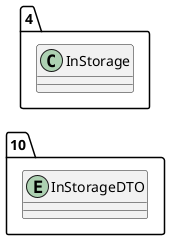 @startuml 
allow_mixing
left to right direction
package "10"{
entity InStorageDTO

}
package "4"{
class InStorage
}
@enduml